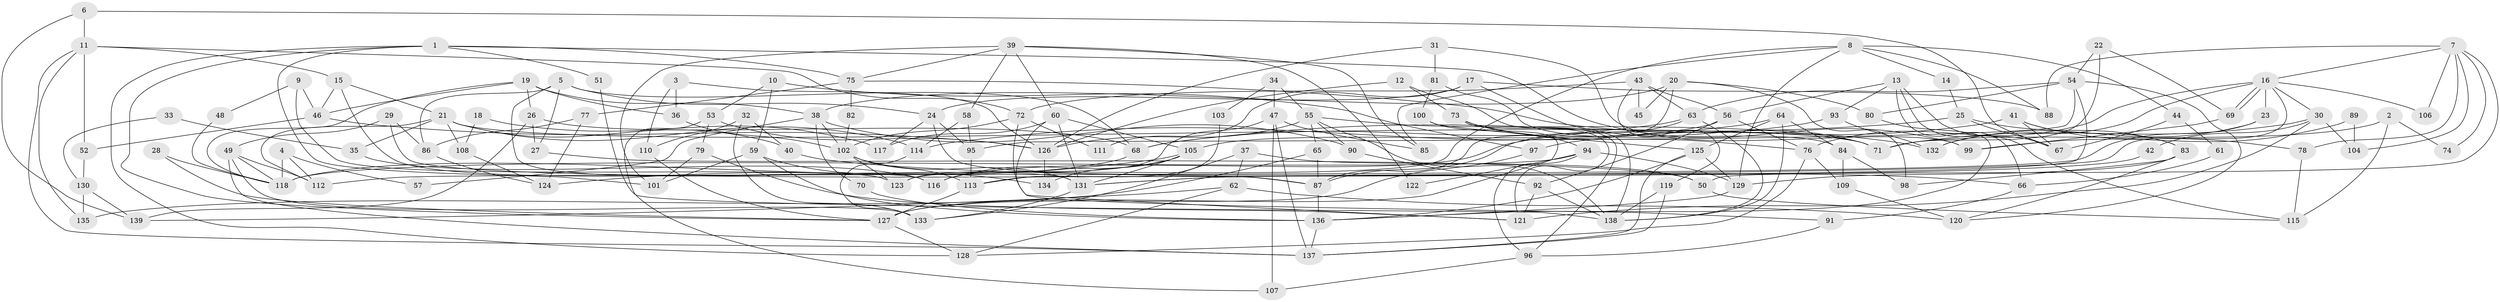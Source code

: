 // Generated by graph-tools (version 1.1) at 2025/15/03/09/25 04:15:19]
// undirected, 139 vertices, 278 edges
graph export_dot {
graph [start="1"]
  node [color=gray90,style=filled];
  1;
  2;
  3;
  4;
  5;
  6;
  7;
  8;
  9;
  10;
  11;
  12;
  13;
  14;
  15;
  16;
  17;
  18;
  19;
  20;
  21;
  22;
  23;
  24;
  25;
  26;
  27;
  28;
  29;
  30;
  31;
  32;
  33;
  34;
  35;
  36;
  37;
  38;
  39;
  40;
  41;
  42;
  43;
  44;
  45;
  46;
  47;
  48;
  49;
  50;
  51;
  52;
  53;
  54;
  55;
  56;
  57;
  58;
  59;
  60;
  61;
  62;
  63;
  64;
  65;
  66;
  67;
  68;
  69;
  70;
  71;
  72;
  73;
  74;
  75;
  76;
  77;
  78;
  79;
  80;
  81;
  82;
  83;
  84;
  85;
  86;
  87;
  88;
  89;
  90;
  91;
  92;
  93;
  94;
  95;
  96;
  97;
  98;
  99;
  100;
  101;
  102;
  103;
  104;
  105;
  106;
  107;
  108;
  109;
  110;
  111;
  112;
  113;
  114;
  115;
  116;
  117;
  118;
  119;
  120;
  121;
  122;
  123;
  124;
  125;
  126;
  127;
  128;
  129;
  130;
  131;
  132;
  133;
  134;
  135;
  136;
  137;
  138;
  139;
  1 -- 128;
  1 -- 75;
  1 -- 51;
  1 -- 99;
  1 -- 101;
  1 -- 127;
  2 -- 115;
  2 -- 71;
  2 -- 74;
  3 -- 36;
  3 -- 126;
  3 -- 110;
  4 -- 112;
  4 -- 118;
  4 -- 57;
  5 -- 24;
  5 -- 68;
  5 -- 27;
  5 -- 86;
  5 -- 116;
  6 -- 139;
  6 -- 67;
  6 -- 11;
  7 -- 16;
  7 -- 50;
  7 -- 74;
  7 -- 78;
  7 -- 88;
  7 -- 104;
  7 -- 106;
  8 -- 88;
  8 -- 85;
  8 -- 14;
  8 -- 44;
  8 -- 123;
  8 -- 129;
  9 -- 46;
  9 -- 123;
  9 -- 48;
  10 -- 53;
  10 -- 97;
  10 -- 59;
  11 -- 72;
  11 -- 15;
  11 -- 52;
  11 -- 135;
  11 -- 137;
  12 -- 126;
  12 -- 73;
  12 -- 138;
  13 -- 56;
  13 -- 115;
  13 -- 66;
  13 -- 67;
  13 -- 93;
  14 -- 25;
  15 -- 131;
  15 -- 21;
  15 -- 46;
  16 -- 30;
  16 -- 69;
  16 -- 69;
  16 -- 23;
  16 -- 76;
  16 -- 106;
  16 -- 131;
  16 -- 132;
  17 -- 71;
  17 -- 24;
  17 -- 88;
  17 -- 111;
  18 -- 108;
  18 -- 117;
  19 -- 38;
  19 -- 46;
  19 -- 26;
  19 -- 36;
  19 -- 118;
  20 -- 80;
  20 -- 87;
  20 -- 38;
  20 -- 45;
  20 -- 98;
  21 -- 114;
  21 -- 35;
  21 -- 40;
  21 -- 71;
  21 -- 108;
  21 -- 112;
  22 -- 71;
  22 -- 54;
  22 -- 69;
  23 -- 112;
  23 -- 132;
  24 -- 87;
  24 -- 95;
  24 -- 117;
  25 -- 68;
  25 -- 83;
  25 -- 67;
  26 -- 68;
  26 -- 27;
  26 -- 139;
  27 -- 50;
  28 -- 127;
  28 -- 118;
  29 -- 87;
  29 -- 86;
  29 -- 49;
  30 -- 121;
  30 -- 71;
  30 -- 42;
  30 -- 104;
  31 -- 126;
  31 -- 99;
  31 -- 81;
  32 -- 133;
  32 -- 110;
  32 -- 40;
  33 -- 130;
  33 -- 35;
  34 -- 55;
  34 -- 47;
  34 -- 103;
  35 -- 116;
  36 -- 102;
  37 -- 62;
  37 -- 133;
  37 -- 50;
  38 -- 102;
  38 -- 57;
  38 -- 70;
  38 -- 90;
  39 -- 60;
  39 -- 101;
  39 -- 58;
  39 -- 75;
  39 -- 85;
  39 -- 122;
  40 -- 66;
  41 -- 83;
  41 -- 67;
  41 -- 78;
  41 -- 97;
  42 -- 131;
  43 -- 56;
  43 -- 119;
  43 -- 45;
  43 -- 63;
  43 -- 72;
  44 -- 67;
  44 -- 61;
  46 -- 126;
  46 -- 52;
  47 -- 107;
  47 -- 137;
  47 -- 85;
  47 -- 123;
  48 -- 118;
  49 -- 118;
  49 -- 112;
  49 -- 133;
  49 -- 137;
  50 -- 115;
  51 -- 138;
  52 -- 130;
  53 -- 79;
  53 -- 126;
  53 -- 107;
  54 -- 95;
  54 -- 113;
  54 -- 63;
  54 -- 80;
  54 -- 120;
  55 -- 90;
  55 -- 138;
  55 -- 65;
  55 -- 71;
  55 -- 126;
  56 -- 76;
  56 -- 105;
  56 -- 92;
  58 -- 114;
  58 -- 95;
  59 -- 136;
  59 -- 101;
  59 -- 134;
  60 -- 121;
  60 -- 105;
  60 -- 117;
  60 -- 131;
  61 -- 66;
  62 -- 139;
  62 -- 120;
  62 -- 128;
  63 -- 68;
  63 -- 87;
  63 -- 138;
  64 -- 125;
  64 -- 138;
  64 -- 84;
  64 -- 114;
  65 -- 87;
  65 -- 135;
  66 -- 91;
  68 -- 118;
  69 -- 99;
  70 -- 136;
  72 -- 102;
  72 -- 91;
  72 -- 111;
  73 -- 96;
  73 -- 76;
  73 -- 94;
  73 -- 121;
  75 -- 132;
  75 -- 77;
  75 -- 82;
  76 -- 109;
  76 -- 128;
  77 -- 124;
  77 -- 86;
  78 -- 115;
  79 -- 101;
  79 -- 121;
  80 -- 136;
  81 -- 100;
  81 -- 84;
  82 -- 102;
  83 -- 129;
  83 -- 98;
  83 -- 120;
  84 -- 98;
  84 -- 109;
  86 -- 124;
  87 -- 136;
  89 -- 99;
  89 -- 104;
  90 -- 92;
  91 -- 96;
  92 -- 138;
  92 -- 121;
  93 -- 132;
  93 -- 116;
  94 -- 129;
  94 -- 96;
  94 -- 118;
  94 -- 122;
  95 -- 113;
  96 -- 107;
  97 -- 127;
  100 -- 125;
  100 -- 127;
  102 -- 131;
  102 -- 123;
  102 -- 113;
  103 -- 113;
  105 -- 116;
  105 -- 131;
  105 -- 124;
  105 -- 134;
  108 -- 124;
  109 -- 120;
  110 -- 127;
  113 -- 127;
  114 -- 133;
  119 -- 138;
  119 -- 137;
  125 -- 136;
  125 -- 137;
  125 -- 129;
  126 -- 134;
  127 -- 128;
  129 -- 136;
  130 -- 135;
  130 -- 139;
  131 -- 133;
  136 -- 137;
}
